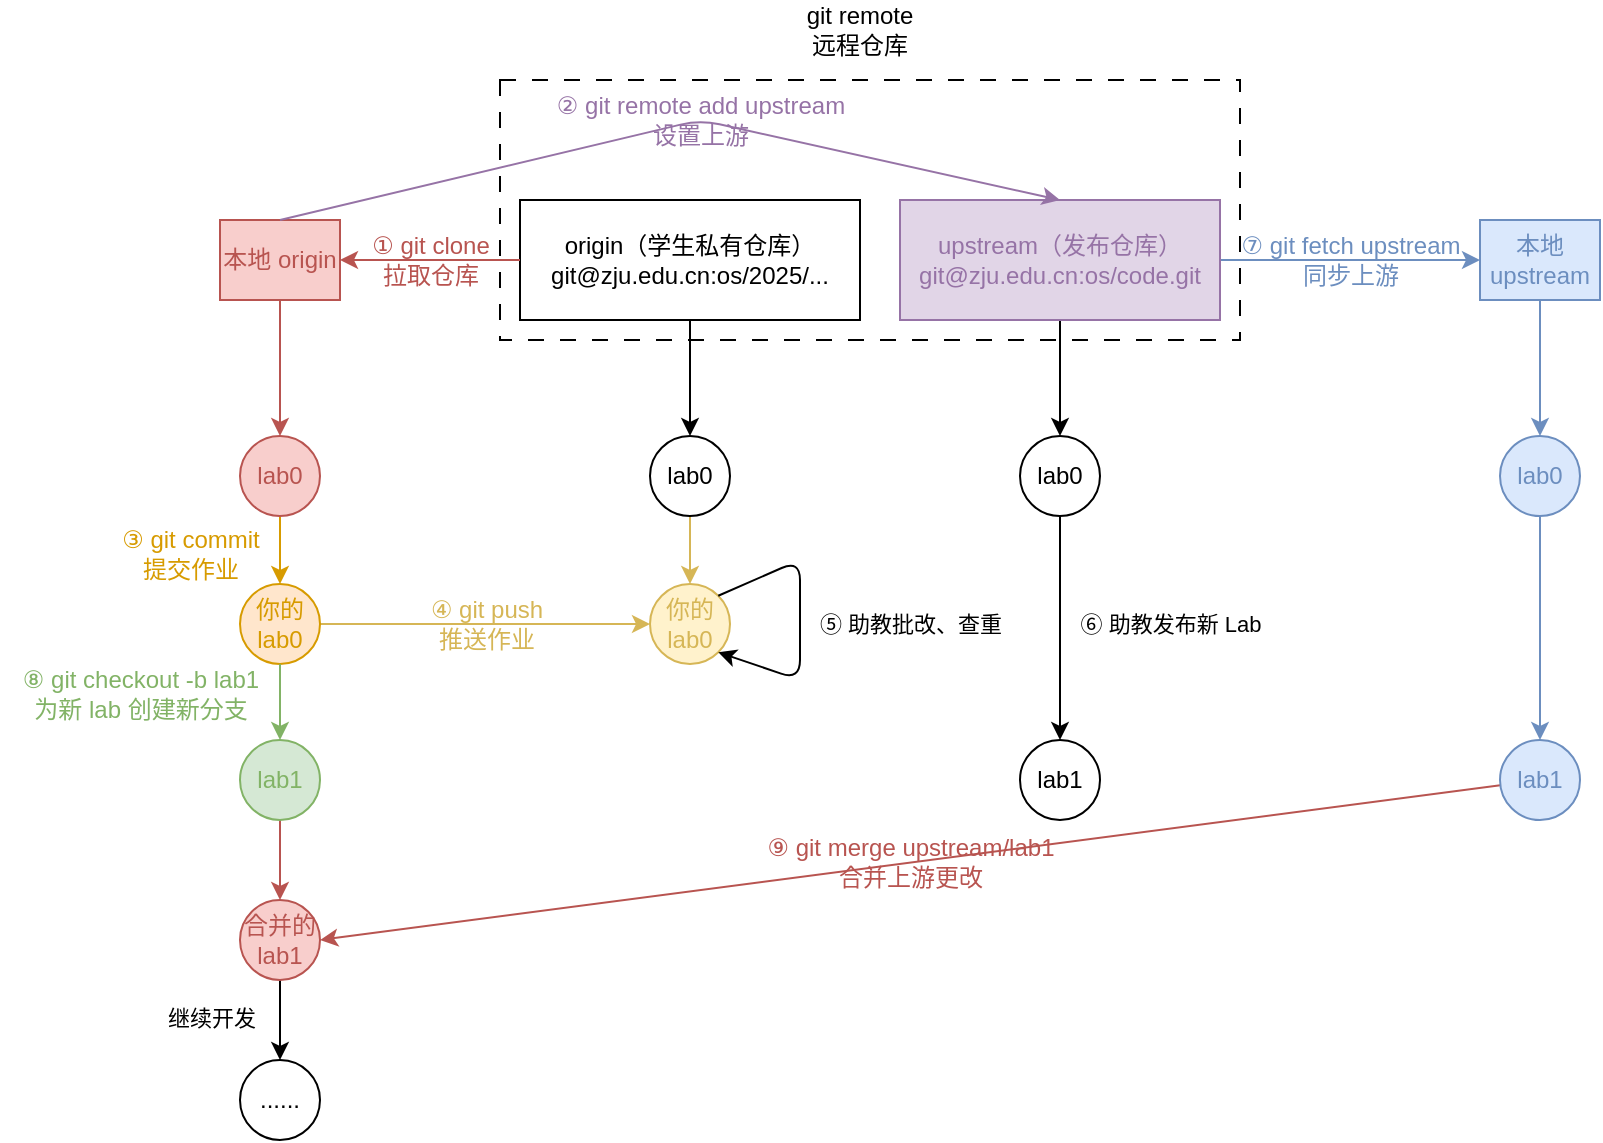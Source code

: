 <mxfile>
    <diagram id="o7M6kcI1u6XlM2kXI7ns" name="Page-1">
        <mxGraphModel dx="1503" dy="482" grid="1" gridSize="10" guides="1" tooltips="1" connect="1" arrows="1" fold="1" page="1" pageScale="1" pageWidth="850" pageHeight="1100" math="0" shadow="0">
            <root>
                <mxCell id="0"/>
                <mxCell id="1" parent="0"/>
                <mxCell id="2" value="" style="rounded=0;whiteSpace=wrap;html=1;dashed=1;dashPattern=8 8;" parent="1" vertex="1">
                    <mxGeometry x="100" y="70" width="370" height="130" as="geometry"/>
                </mxCell>
                <mxCell id="3" value="git remote&lt;div&gt;远程仓库&lt;/div&gt;" style="text;html=1;align=center;verticalAlign=middle;whiteSpace=wrap;rounded=0;" parent="1" vertex="1">
                    <mxGeometry x="250" y="30" width="60" height="30" as="geometry"/>
                </mxCell>
                <mxCell id="18" style="edgeStyle=none;shape=connector;rounded=1;html=1;strokeColor=default;align=center;verticalAlign=middle;fontFamily=Helvetica;fontSize=11;fontColor=default;labelBackgroundColor=default;endArrow=classic;" parent="1" source="4" target="14" edge="1">
                    <mxGeometry relative="1" as="geometry"/>
                </mxCell>
                <mxCell id="4" value="origin（学生私有仓库）&lt;div&gt;git@zju.edu.cn:os/2025/...&lt;/div&gt;" style="rounded=0;whiteSpace=wrap;html=1;" parent="1" vertex="1">
                    <mxGeometry x="110" y="130" width="170" height="60" as="geometry"/>
                </mxCell>
                <mxCell id="17" style="edgeStyle=none;shape=connector;rounded=1;html=1;strokeColor=default;align=center;verticalAlign=middle;fontFamily=Helvetica;fontSize=11;fontColor=default;labelBackgroundColor=default;endArrow=classic;" parent="1" source="5" target="16" edge="1">
                    <mxGeometry relative="1" as="geometry"/>
                </mxCell>
                <mxCell id="37" value="&lt;span style=&quot;font-size: 12px;&quot;&gt;&lt;font style=&quot;color: rgb(108, 142, 191);&quot;&gt;⑦ git fetch upstream&lt;/font&gt;&lt;/span&gt;&lt;div&gt;&lt;span style=&quot;font-size: 12px;&quot;&gt;&lt;font style=&quot;color: rgb(108, 142, 191);&quot;&gt;同步上游&lt;/font&gt;&lt;/span&gt;&lt;/div&gt;" style="edgeStyle=none;shape=connector;rounded=1;html=1;strokeColor=#6c8ebf;align=center;verticalAlign=middle;fontFamily=Helvetica;fontSize=11;fontColor=#6C8EBF;labelBackgroundColor=none;endArrow=classic;fillColor=#dae8fc;" parent="1" source="5" target="36" edge="1">
                    <mxGeometry relative="1" as="geometry"/>
                </mxCell>
                <mxCell id="5" value="&lt;font style=&quot;color: rgb(150, 115, 166);&quot;&gt;upstream（发布仓库）&lt;br&gt;&lt;/font&gt;&lt;div&gt;&lt;font style=&quot;color: rgb(150, 115, 166);&quot;&gt;git@zju.edu.cn:os/code.git&lt;/font&gt;&lt;/div&gt;" style="rounded=0;whiteSpace=wrap;html=1;fillColor=#e1d5e7;strokeColor=#9673a6;" parent="1" vertex="1">
                    <mxGeometry x="300" y="130" width="160" height="60" as="geometry"/>
                </mxCell>
                <mxCell id="29" value="&lt;span style=&quot;color: rgb(184, 84, 80); font-size: 12px;&quot;&gt;⑨ git merge upstream/lab1&lt;/span&gt;&lt;div&gt;&lt;span style=&quot;color: rgb(184, 84, 80); font-size: 12px;&quot;&gt;合并上游更改&lt;/span&gt;&lt;/div&gt;" style="edgeStyle=none;shape=connector;rounded=1;html=1;strokeColor=#b85450;align=center;verticalAlign=middle;fontFamily=Helvetica;fontSize=11;fontColor=default;labelBackgroundColor=none;endArrow=classic;fillColor=#f8cecc;entryX=1;entryY=0.5;entryDx=0;entryDy=0;" parent="1" source="38" target="44" edge="1">
                    <mxGeometry relative="1" as="geometry">
                        <mxPoint x="10.0" y="480" as="targetPoint"/>
                    </mxGeometry>
                </mxCell>
                <mxCell id="6" value="lab1" style="ellipse;whiteSpace=wrap;html=1;aspect=fixed;" parent="1" vertex="1">
                    <mxGeometry x="360" y="400" width="40" height="40" as="geometry"/>
                </mxCell>
                <mxCell id="11" style="edgeStyle=none;html=1;fillColor=#ffe6cc;strokeColor=#d79b00;" parent="1" target="10" edge="1">
                    <mxGeometry relative="1" as="geometry">
                        <mxPoint x="-10" y="270.0" as="sourcePoint"/>
                    </mxGeometry>
                </mxCell>
                <mxCell id="7" value="lab0" style="ellipse;whiteSpace=wrap;html=1;aspect=fixed;fillColor=#f8cecc;strokeColor=#b85450;fontColor=#B85450;" parent="1" vertex="1">
                    <mxGeometry x="-30" y="248" width="40" height="40" as="geometry"/>
                </mxCell>
                <mxCell id="22" value="&lt;span style=&quot;color: rgb(214, 182, 86); font-size: 12px;&quot;&gt;④ git push&lt;/span&gt;&lt;div&gt;&lt;span style=&quot;color: rgb(214, 182, 86); font-size: 12px;&quot;&gt;推送作业&lt;/span&gt;&lt;/div&gt;" style="edgeStyle=none;shape=connector;rounded=1;html=1;strokeColor=#d6b656;align=center;verticalAlign=middle;fontFamily=Helvetica;fontSize=11;fontColor=default;labelBackgroundColor=none;endArrow=classic;fillColor=#fff2cc;" parent="1" source="10" target="21" edge="1">
                    <mxGeometry relative="1" as="geometry"/>
                </mxCell>
                <mxCell id="10" value="&lt;font style=&quot;color: rgb(215, 155, 0);&quot;&gt;你的&lt;/font&gt;&lt;div&gt;&lt;font color=&quot;#d79b00&quot;&gt;lab0&lt;/font&gt;&lt;/div&gt;" style="ellipse;whiteSpace=wrap;html=1;aspect=fixed;fillColor=#ffe6cc;strokeColor=#d79b00;fontColor=#FF8000;" parent="1" vertex="1">
                    <mxGeometry x="-30" y="322" width="40" height="40" as="geometry"/>
                </mxCell>
                <mxCell id="45" style="edgeStyle=none;shape=connector;rounded=1;html=1;strokeColor=#b85450;align=center;verticalAlign=middle;fontFamily=Helvetica;fontSize=11;fontColor=default;labelBackgroundColor=default;endArrow=classic;fillColor=#f8cecc;" parent="1" source="12" target="44" edge="1">
                    <mxGeometry relative="1" as="geometry"/>
                </mxCell>
                <mxCell id="12" value="lab1" style="ellipse;whiteSpace=wrap;html=1;aspect=fixed;fillColor=#d5e8d4;strokeColor=#82b366;fontColor=#82B366;" parent="1" vertex="1">
                    <mxGeometry x="-30" y="400" width="40" height="40" as="geometry"/>
                </mxCell>
                <mxCell id="30" style="edgeStyle=none;shape=connector;rounded=1;html=1;strokeColor=#b85450;align=center;verticalAlign=middle;fontFamily=Helvetica;fontSize=11;fontColor=default;labelBackgroundColor=default;endArrow=classic;fillColor=#f8cecc;" parent="1" source="13" target="7" edge="1">
                    <mxGeometry relative="1" as="geometry"/>
                </mxCell>
                <mxCell id="13" value="本地 origin" style="rounded=0;whiteSpace=wrap;html=1;fillColor=#f8cecc;strokeColor=#b85450;fontColor=#B85450;" parent="1" vertex="1">
                    <mxGeometry x="-40" y="140" width="60" height="40" as="geometry"/>
                </mxCell>
                <mxCell id="19" value="&lt;span style=&quot;font-size: 12px;&quot;&gt;&lt;font style=&quot;color: rgb(184, 84, 80);&quot;&gt;① git clone&lt;/font&gt;&lt;/span&gt;&lt;div style=&quot;scrollbar-color: rgb(226, 226, 226) rgb(251, 251, 251); font-size: 12px; color: rgb(63, 63, 63);&quot;&gt;&lt;font style=&quot;color: rgb(184, 84, 80);&quot;&gt;拉取仓库&lt;/font&gt;&lt;/div&gt;" style="edgeStyle=none;shape=connector;rounded=1;html=1;strokeColor=#b85450;align=center;verticalAlign=middle;fontFamily=Helvetica;fontSize=11;fontColor=default;labelBackgroundColor=none;endArrow=classic;fillColor=#f8cecc;" parent="1" source="4" target="13" edge="1">
                    <mxGeometry relative="1" as="geometry">
                        <mxPoint x="110" y="160" as="sourcePoint"/>
                        <mxPoint x="50.0" y="159.58" as="targetPoint"/>
                    </mxGeometry>
                </mxCell>
                <mxCell id="23" style="edgeStyle=none;shape=connector;rounded=1;html=1;strokeColor=#d6b656;align=center;verticalAlign=middle;fontFamily=Helvetica;fontSize=11;fontColor=default;labelBackgroundColor=default;endArrow=classic;fillColor=#fff2cc;" parent="1" target="21" edge="1">
                    <mxGeometry relative="1" as="geometry">
                        <mxPoint x="195" y="270.0" as="sourcePoint"/>
                    </mxGeometry>
                </mxCell>
                <mxCell id="14" value="lab0" style="ellipse;whiteSpace=wrap;html=1;aspect=fixed;" parent="1" vertex="1">
                    <mxGeometry x="175" y="248" width="40" height="40" as="geometry"/>
                </mxCell>
                <mxCell id="26" style="edgeStyle=none;shape=connector;rounded=1;html=1;strokeColor=default;align=center;verticalAlign=middle;fontFamily=Helvetica;fontSize=11;fontColor=default;labelBackgroundColor=default;endArrow=classic;" parent="1" source="16" target="6" edge="1">
                    <mxGeometry relative="1" as="geometry"/>
                </mxCell>
                <mxCell id="16" value="lab0" style="ellipse;whiteSpace=wrap;html=1;aspect=fixed;" parent="1" vertex="1">
                    <mxGeometry x="360" y="248" width="40" height="40" as="geometry"/>
                </mxCell>
                <mxCell id="20" value="&lt;font style=&quot;color: rgb(215, 155, 0);&quot;&gt;③ git commit&lt;/font&gt;&lt;div&gt;&lt;font style=&quot;color: rgb(215, 155, 0);&quot;&gt;提交作业&lt;/font&gt;&lt;/div&gt;" style="text;html=1;align=center;verticalAlign=middle;resizable=0;points=[];autosize=1;strokeColor=none;fillColor=none;fontColor=#D79B00;" parent="1" vertex="1">
                    <mxGeometry x="-100" y="287" width="90" height="40" as="geometry"/>
                </mxCell>
                <mxCell id="27" style="edgeStyle=none;shape=connector;rounded=1;html=1;strokeColor=#82b366;align=center;verticalAlign=middle;fontFamily=Helvetica;fontSize=11;fontColor=default;labelBackgroundColor=default;endArrow=classic;fillColor=#d5e8d4;" parent="1" target="12" edge="1">
                    <mxGeometry relative="1" as="geometry">
                        <mxPoint x="-10" y="362" as="sourcePoint"/>
                    </mxGeometry>
                </mxCell>
                <mxCell id="21" value="&lt;font style=&quot;color: rgb(214, 182, 86);&quot;&gt;你的&lt;/font&gt;&lt;div&gt;&lt;font color=&quot;#d6b656&quot;&gt;lab0&lt;/font&gt;&lt;/div&gt;" style="ellipse;whiteSpace=wrap;html=1;aspect=fixed;fillColor=#fff2cc;strokeColor=#d6b656;fontColor=#D6B656;" parent="1" vertex="1">
                    <mxGeometry x="175" y="322" width="40" height="40" as="geometry"/>
                </mxCell>
                <mxCell id="28" value="&lt;font style=&quot;color: rgb(130, 179, 102);&quot;&gt;⑧ git checkout -b lab1&lt;/font&gt;&lt;div&gt;&lt;font style=&quot;color: rgb(130, 179, 102);&quot;&gt;为新 lab 创建新分支&lt;/font&gt;&lt;/div&gt;" style="text;html=1;align=center;verticalAlign=middle;resizable=0;points=[];autosize=1;strokeColor=none;fillColor=none;fontColor=#82B366;" parent="1" vertex="1">
                    <mxGeometry x="-150" y="357" width="140" height="40" as="geometry"/>
                </mxCell>
                <mxCell id="31" value="" style="endArrow=classic;html=1;rounded=1;strokeColor=default;align=center;verticalAlign=middle;fontFamily=Helvetica;fontSize=11;fontColor=default;labelBackgroundColor=default;exitX=1;exitY=0;exitDx=0;exitDy=0;entryX=1;entryY=1;entryDx=0;entryDy=0;" parent="1" source="21" target="21" edge="1">
                    <mxGeometry width="50" height="50" relative="1" as="geometry">
                        <mxPoint x="260" y="360" as="sourcePoint"/>
                        <mxPoint x="260" y="360" as="targetPoint"/>
                        <Array as="points">
                            <mxPoint x="250" y="310"/>
                            <mxPoint x="250" y="370"/>
                        </Array>
                    </mxGeometry>
                </mxCell>
                <mxCell id="32" value="⑤ 助教批改、查重" style="text;html=1;align=center;verticalAlign=middle;resizable=0;points=[];autosize=1;strokeColor=none;fillColor=none;fontFamily=Helvetica;fontSize=11;fontColor=default;labelBackgroundColor=default;" parent="1" vertex="1">
                    <mxGeometry x="250" y="327" width="110" height="30" as="geometry"/>
                </mxCell>
                <mxCell id="35" value="&lt;span style=&quot;color: rgb(150, 115, 166); font-size: 12px;&quot;&gt;② git remote add upstream&lt;/span&gt;&lt;div&gt;&lt;span style=&quot;color: rgb(150, 115, 166); font-size: 12px;&quot;&gt;设置上游&lt;/span&gt;&lt;/div&gt;" style="endArrow=classic;html=1;rounded=1;strokeColor=#9673a6;align=center;verticalAlign=middle;fontFamily=Helvetica;fontSize=11;fontColor=default;labelBackgroundColor=none;exitX=0.5;exitY=0;exitDx=0;exitDy=0;entryX=0.5;entryY=0;entryDx=0;entryDy=0;fillColor=#e1d5e7;" parent="1" source="13" target="5" edge="1">
                    <mxGeometry x="0.079" width="50" height="50" relative="1" as="geometry">
                        <mxPoint x="-110" y="190" as="sourcePoint"/>
                        <mxPoint x="-60" y="140" as="targetPoint"/>
                        <Array as="points">
                            <mxPoint x="200" y="90"/>
                        </Array>
                        <mxPoint as="offset"/>
                    </mxGeometry>
                </mxCell>
                <mxCell id="41" style="edgeStyle=none;shape=connector;rounded=1;html=1;strokeColor=#6c8ebf;align=center;verticalAlign=middle;fontFamily=Helvetica;fontSize=11;fontColor=default;labelBackgroundColor=default;endArrow=classic;fillColor=#dae8fc;" parent="1" source="36" target="40" edge="1">
                    <mxGeometry relative="1" as="geometry"/>
                </mxCell>
                <mxCell id="36" value="本地 upstream" style="rounded=0;whiteSpace=wrap;html=1;fillColor=#dae8fc;strokeColor=#6c8ebf;fontColor=#6C8EBF;" parent="1" vertex="1">
                    <mxGeometry x="590" y="140" width="60" height="40" as="geometry"/>
                </mxCell>
                <mxCell id="38" value="lab1" style="ellipse;whiteSpace=wrap;html=1;aspect=fixed;fillColor=#dae8fc;strokeColor=#6c8ebf;fontColor=#6C8EBF;" parent="1" vertex="1">
                    <mxGeometry x="600" y="400" width="40" height="40" as="geometry"/>
                </mxCell>
                <mxCell id="39" style="edgeStyle=none;shape=connector;rounded=1;html=1;strokeColor=#6c8ebf;align=center;verticalAlign=middle;fontFamily=Helvetica;fontSize=11;fontColor=default;labelBackgroundColor=default;endArrow=classic;fillColor=#dae8fc;" parent="1" source="40" target="38" edge="1">
                    <mxGeometry relative="1" as="geometry"/>
                </mxCell>
                <mxCell id="40" value="lab0" style="ellipse;whiteSpace=wrap;html=1;aspect=fixed;fillColor=#dae8fc;strokeColor=#6c8ebf;fontColor=#6C8EBF;" parent="1" vertex="1">
                    <mxGeometry x="600" y="248" width="40" height="40" as="geometry"/>
                </mxCell>
                <mxCell id="43" value="⑥ 助教发布新 Lab" style="text;html=1;align=center;verticalAlign=middle;resizable=0;points=[];autosize=1;strokeColor=none;fillColor=none;fontFamily=Helvetica;fontSize=11;fontColor=default;labelBackgroundColor=default;" parent="1" vertex="1">
                    <mxGeometry x="380" y="327" width="110" height="30" as="geometry"/>
                </mxCell>
                <mxCell id="49" style="edgeStyle=none;shape=connector;rounded=1;html=1;strokeColor=default;align=center;verticalAlign=middle;fontFamily=Helvetica;fontSize=11;fontColor=default;labelBackgroundColor=default;endArrow=classic;" parent="1" source="44" target="48" edge="1">
                    <mxGeometry relative="1" as="geometry"/>
                </mxCell>
                <mxCell id="44" value="&lt;font style=&quot;color: rgb(184, 84, 80);&quot;&gt;合并的&lt;/font&gt;&lt;div&gt;&lt;font style=&quot;color: rgb(184, 84, 80);&quot;&gt;lab1&lt;/font&gt;&lt;/div&gt;" style="ellipse;whiteSpace=wrap;html=1;aspect=fixed;fillColor=#f8cecc;strokeColor=#b85450;fontColor=#B85450;" parent="1" vertex="1">
                    <mxGeometry x="-30" y="480" width="40" height="40" as="geometry"/>
                </mxCell>
                <mxCell id="48" value="......" style="ellipse;whiteSpace=wrap;html=1;aspect=fixed;" parent="1" vertex="1">
                    <mxGeometry x="-30" y="560" width="40" height="40" as="geometry"/>
                </mxCell>
                <mxCell id="52" value="继续开发" style="text;html=1;align=center;verticalAlign=middle;whiteSpace=wrap;rounded=0;fontFamily=Helvetica;fontSize=11;fontColor=default;labelBackgroundColor=default;" parent="1" vertex="1">
                    <mxGeometry x="-74" y="524" width="60" height="30" as="geometry"/>
                </mxCell>
            </root>
        </mxGraphModel>
    </diagram>
</mxfile>
